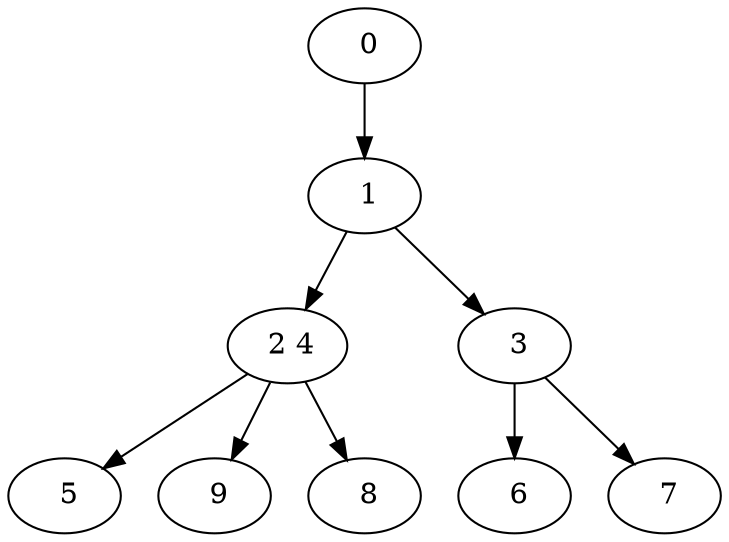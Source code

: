 digraph mytree {
" 0" -> " 1";
" 1" -> " 2 4";
" 1" -> " 3";
" 2 4" -> " 5";
" 2 4" -> " 9";
" 2 4" -> " 8";
" 3" -> " 6";
" 3" -> " 7";
" 6";
" 7";
" 5";
" 9";
" 8";
}

